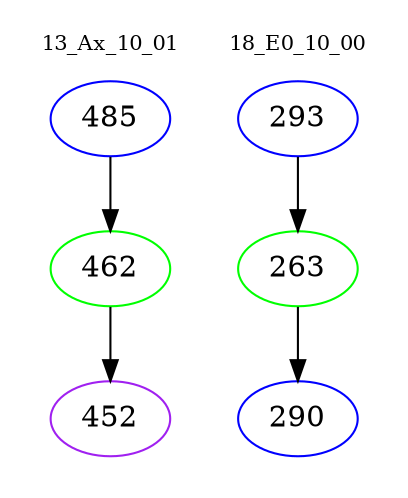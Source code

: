 digraph{
subgraph cluster_0 {
color = white
label = "13_Ax_10_01";
fontsize=10;
T0_485 [label="485", color="blue"]
T0_485 -> T0_462 [color="black"]
T0_462 [label="462", color="green"]
T0_462 -> T0_452 [color="black"]
T0_452 [label="452", color="purple"]
}
subgraph cluster_1 {
color = white
label = "18_E0_10_00";
fontsize=10;
T1_293 [label="293", color="blue"]
T1_293 -> T1_263 [color="black"]
T1_263 [label="263", color="green"]
T1_263 -> T1_290 [color="black"]
T1_290 [label="290", color="blue"]
}
}

